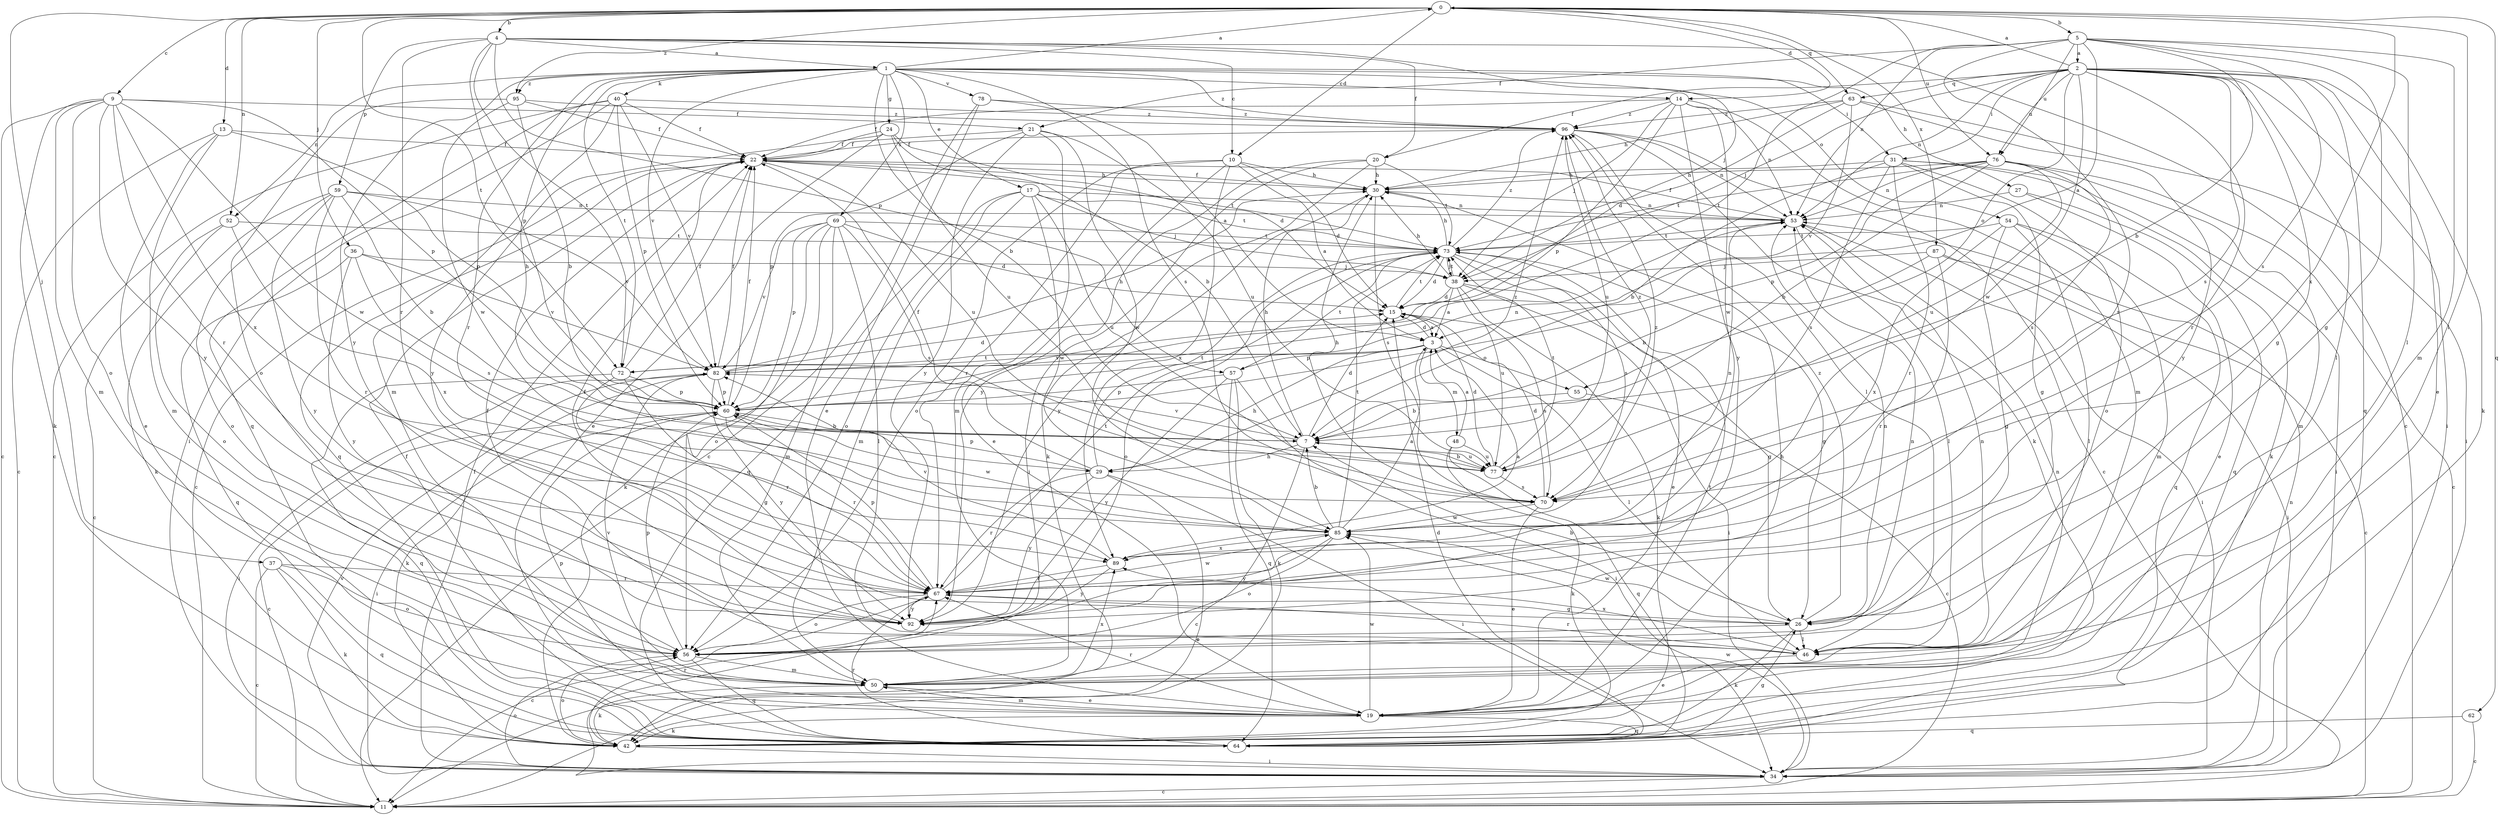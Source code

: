 strict digraph  {
0;
1;
2;
3;
4;
5;
7;
9;
10;
11;
13;
14;
15;
17;
19;
20;
21;
22;
24;
26;
27;
29;
30;
31;
34;
36;
37;
38;
40;
42;
46;
48;
50;
52;
53;
54;
55;
56;
57;
59;
60;
62;
63;
64;
67;
69;
70;
72;
73;
76;
77;
78;
82;
85;
87;
89;
92;
95;
96;
0 -> 4  [label=b];
0 -> 5  [label=b];
0 -> 9  [label=c];
0 -> 10  [label=c];
0 -> 13  [label=d];
0 -> 14  [label=d];
0 -> 36  [label=j];
0 -> 37  [label=j];
0 -> 46  [label=l];
0 -> 52  [label=n];
0 -> 62  [label=q];
0 -> 63  [label=q];
0 -> 72  [label=t];
0 -> 76  [label=u];
0 -> 87  [label=x];
0 -> 89  [label=x];
0 -> 95  [label=z];
1 -> 0  [label=a];
1 -> 7  [label=b];
1 -> 14  [label=d];
1 -> 17  [label=e];
1 -> 24  [label=g];
1 -> 27  [label=h];
1 -> 29  [label=h];
1 -> 31  [label=i];
1 -> 40  [label=k];
1 -> 52  [label=n];
1 -> 54  [label=o];
1 -> 67  [label=r];
1 -> 69  [label=s];
1 -> 70  [label=s];
1 -> 72  [label=t];
1 -> 78  [label=v];
1 -> 82  [label=v];
1 -> 92  [label=y];
1 -> 95  [label=z];
1 -> 96  [label=z];
2 -> 0  [label=a];
2 -> 19  [label=e];
2 -> 20  [label=f];
2 -> 26  [label=g];
2 -> 31  [label=i];
2 -> 34  [label=i];
2 -> 38  [label=j];
2 -> 42  [label=k];
2 -> 46  [label=l];
2 -> 53  [label=n];
2 -> 55  [label=o];
2 -> 63  [label=q];
2 -> 64  [label=q];
2 -> 67  [label=r];
2 -> 70  [label=s];
2 -> 76  [label=u];
2 -> 85  [label=w];
3 -> 15  [label=d];
3 -> 29  [label=h];
3 -> 46  [label=l];
3 -> 48  [label=m];
3 -> 55  [label=o];
3 -> 57  [label=p];
3 -> 72  [label=t];
3 -> 82  [label=v];
4 -> 1  [label=a];
4 -> 10  [label=c];
4 -> 11  [label=c];
4 -> 20  [label=f];
4 -> 38  [label=j];
4 -> 57  [label=p];
4 -> 59  [label=p];
4 -> 60  [label=p];
4 -> 67  [label=r];
4 -> 72  [label=t];
5 -> 2  [label=a];
5 -> 3  [label=a];
5 -> 7  [label=b];
5 -> 21  [label=f];
5 -> 26  [label=g];
5 -> 46  [label=l];
5 -> 50  [label=m];
5 -> 53  [label=n];
5 -> 67  [label=r];
5 -> 70  [label=s];
5 -> 72  [label=t];
5 -> 76  [label=u];
7 -> 11  [label=c];
7 -> 15  [label=d];
7 -> 29  [label=h];
7 -> 30  [label=h];
7 -> 77  [label=u];
7 -> 82  [label=v];
9 -> 11  [label=c];
9 -> 21  [label=f];
9 -> 42  [label=k];
9 -> 50  [label=m];
9 -> 56  [label=o];
9 -> 60  [label=p];
9 -> 67  [label=r];
9 -> 85  [label=w];
9 -> 89  [label=x];
9 -> 92  [label=y];
10 -> 3  [label=a];
10 -> 15  [label=d];
10 -> 19  [label=e];
10 -> 30  [label=h];
10 -> 56  [label=o];
10 -> 67  [label=r];
10 -> 89  [label=x];
13 -> 11  [label=c];
13 -> 19  [label=e];
13 -> 22  [label=f];
13 -> 50  [label=m];
13 -> 60  [label=p];
14 -> 22  [label=f];
14 -> 38  [label=j];
14 -> 50  [label=m];
14 -> 53  [label=n];
14 -> 60  [label=p];
14 -> 85  [label=w];
14 -> 92  [label=y];
14 -> 96  [label=z];
15 -> 3  [label=a];
15 -> 70  [label=s];
15 -> 73  [label=t];
17 -> 38  [label=j];
17 -> 50  [label=m];
17 -> 53  [label=n];
17 -> 56  [label=o];
17 -> 64  [label=q];
17 -> 73  [label=t];
17 -> 77  [label=u];
17 -> 85  [label=w];
19 -> 30  [label=h];
19 -> 42  [label=k];
19 -> 50  [label=m];
19 -> 53  [label=n];
19 -> 60  [label=p];
19 -> 64  [label=q];
19 -> 67  [label=r];
19 -> 73  [label=t];
19 -> 85  [label=w];
20 -> 30  [label=h];
20 -> 34  [label=i];
20 -> 42  [label=k];
20 -> 73  [label=t];
20 -> 92  [label=y];
21 -> 22  [label=f];
21 -> 50  [label=m];
21 -> 60  [label=p];
21 -> 77  [label=u];
21 -> 85  [label=w];
21 -> 92  [label=y];
22 -> 11  [label=c];
22 -> 30  [label=h];
22 -> 64  [label=q];
22 -> 73  [label=t];
22 -> 77  [label=u];
24 -> 7  [label=b];
24 -> 15  [label=d];
24 -> 19  [label=e];
24 -> 22  [label=f];
24 -> 77  [label=u];
24 -> 92  [label=y];
26 -> 7  [label=b];
26 -> 42  [label=k];
26 -> 46  [label=l];
26 -> 53  [label=n];
26 -> 56  [label=o];
26 -> 85  [label=w];
26 -> 96  [label=z];
27 -> 19  [label=e];
27 -> 53  [label=n];
27 -> 64  [label=q];
29 -> 11  [label=c];
29 -> 22  [label=f];
29 -> 34  [label=i];
29 -> 60  [label=p];
29 -> 67  [label=r];
29 -> 73  [label=t];
29 -> 92  [label=y];
29 -> 96  [label=z];
30 -> 22  [label=f];
30 -> 53  [label=n];
30 -> 70  [label=s];
30 -> 92  [label=y];
31 -> 7  [label=b];
31 -> 26  [label=g];
31 -> 30  [label=h];
31 -> 34  [label=i];
31 -> 42  [label=k];
31 -> 56  [label=o];
31 -> 67  [label=r];
31 -> 70  [label=s];
34 -> 11  [label=c];
34 -> 22  [label=f];
34 -> 53  [label=n];
34 -> 56  [label=o];
34 -> 82  [label=v];
34 -> 85  [label=w];
36 -> 38  [label=j];
36 -> 64  [label=q];
36 -> 70  [label=s];
36 -> 82  [label=v];
36 -> 92  [label=y];
37 -> 11  [label=c];
37 -> 42  [label=k];
37 -> 56  [label=o];
37 -> 64  [label=q];
37 -> 67  [label=r];
38 -> 3  [label=a];
38 -> 15  [label=d];
38 -> 26  [label=g];
38 -> 30  [label=h];
38 -> 34  [label=i];
38 -> 42  [label=k];
38 -> 73  [label=t];
38 -> 77  [label=u];
40 -> 11  [label=c];
40 -> 22  [label=f];
40 -> 34  [label=i];
40 -> 50  [label=m];
40 -> 60  [label=p];
40 -> 64  [label=q];
40 -> 82  [label=v];
40 -> 96  [label=z];
42 -> 34  [label=i];
42 -> 56  [label=o];
42 -> 67  [label=r];
46 -> 19  [label=e];
46 -> 22  [label=f];
46 -> 53  [label=n];
46 -> 67  [label=r];
46 -> 89  [label=x];
48 -> 3  [label=a];
48 -> 42  [label=k];
48 -> 64  [label=q];
48 -> 77  [label=u];
50 -> 19  [label=e];
50 -> 42  [label=k];
50 -> 82  [label=v];
50 -> 89  [label=x];
52 -> 11  [label=c];
52 -> 56  [label=o];
52 -> 73  [label=t];
52 -> 89  [label=x];
53 -> 22  [label=f];
53 -> 34  [label=i];
53 -> 46  [label=l];
53 -> 73  [label=t];
54 -> 26  [label=g];
54 -> 46  [label=l];
54 -> 50  [label=m];
54 -> 64  [label=q];
54 -> 73  [label=t];
54 -> 89  [label=x];
55 -> 7  [label=b];
55 -> 11  [label=c];
56 -> 50  [label=m];
56 -> 53  [label=n];
56 -> 60  [label=p];
56 -> 64  [label=q];
57 -> 34  [label=i];
57 -> 42  [label=k];
57 -> 60  [label=p];
57 -> 64  [label=q];
57 -> 73  [label=t];
57 -> 92  [label=y];
59 -> 7  [label=b];
59 -> 42  [label=k];
59 -> 53  [label=n];
59 -> 56  [label=o];
59 -> 67  [label=r];
59 -> 82  [label=v];
59 -> 92  [label=y];
60 -> 7  [label=b];
60 -> 11  [label=c];
60 -> 22  [label=f];
60 -> 34  [label=i];
60 -> 53  [label=n];
60 -> 67  [label=r];
60 -> 85  [label=w];
62 -> 11  [label=c];
62 -> 64  [label=q];
63 -> 15  [label=d];
63 -> 30  [label=h];
63 -> 34  [label=i];
63 -> 82  [label=v];
63 -> 92  [label=y];
63 -> 96  [label=z];
64 -> 15  [label=d];
64 -> 22  [label=f];
64 -> 26  [label=g];
64 -> 67  [label=r];
67 -> 11  [label=c];
67 -> 26  [label=g];
67 -> 56  [label=o];
67 -> 60  [label=p];
67 -> 73  [label=t];
67 -> 85  [label=w];
67 -> 92  [label=y];
69 -> 15  [label=d];
69 -> 42  [label=k];
69 -> 46  [label=l];
69 -> 50  [label=m];
69 -> 56  [label=o];
69 -> 60  [label=p];
69 -> 70  [label=s];
69 -> 73  [label=t];
69 -> 82  [label=v];
70 -> 15  [label=d];
70 -> 19  [label=e];
70 -> 30  [label=h];
70 -> 85  [label=w];
72 -> 22  [label=f];
72 -> 26  [label=g];
72 -> 60  [label=p];
72 -> 64  [label=q];
72 -> 67  [label=r];
73 -> 15  [label=d];
73 -> 19  [label=e];
73 -> 26  [label=g];
73 -> 30  [label=h];
73 -> 38  [label=j];
73 -> 56  [label=o];
73 -> 70  [label=s];
73 -> 96  [label=z];
76 -> 7  [label=b];
76 -> 11  [label=c];
76 -> 30  [label=h];
76 -> 50  [label=m];
76 -> 53  [label=n];
76 -> 60  [label=p];
76 -> 70  [label=s];
76 -> 73  [label=t];
76 -> 77  [label=u];
77 -> 7  [label=b];
77 -> 15  [label=d];
77 -> 70  [label=s];
77 -> 73  [label=t];
77 -> 96  [label=z];
78 -> 3  [label=a];
78 -> 11  [label=c];
78 -> 19  [label=e];
78 -> 96  [label=z];
82 -> 15  [label=d];
82 -> 22  [label=f];
82 -> 30  [label=h];
82 -> 34  [label=i];
82 -> 42  [label=k];
82 -> 60  [label=p];
82 -> 92  [label=y];
85 -> 3  [label=a];
85 -> 7  [label=b];
85 -> 53  [label=n];
85 -> 56  [label=o];
85 -> 73  [label=t];
85 -> 89  [label=x];
85 -> 92  [label=y];
85 -> 96  [label=z];
87 -> 7  [label=b];
87 -> 11  [label=c];
87 -> 34  [label=i];
87 -> 38  [label=j];
87 -> 67  [label=r];
89 -> 3  [label=a];
89 -> 67  [label=r];
89 -> 82  [label=v];
89 -> 92  [label=y];
92 -> 22  [label=f];
95 -> 7  [label=b];
95 -> 22  [label=f];
95 -> 56  [label=o];
95 -> 85  [label=w];
95 -> 96  [label=z];
96 -> 11  [label=c];
96 -> 22  [label=f];
96 -> 42  [label=k];
96 -> 46  [label=l];
96 -> 53  [label=n];
96 -> 77  [label=u];
}
